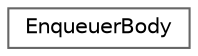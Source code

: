 digraph "类继承关系图"
{
 // LATEX_PDF_SIZE
  bgcolor="transparent";
  edge [fontname=Helvetica,fontsize=10,labelfontname=Helvetica,labelfontsize=10];
  node [fontname=Helvetica,fontsize=10,shape=box,height=0.2,width=0.4];
  rankdir="LR";
  Node0 [id="Node000000",label="EnqueuerBody",height=0.2,width=0.4,color="grey40", fillcolor="white", style="filled",URL="$class_enqueuer_body.html",tooltip=" "];
}
